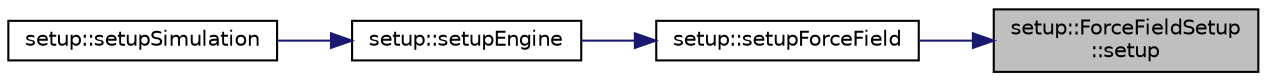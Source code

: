digraph "setup::ForceFieldSetup::setup"
{
 // LATEX_PDF_SIZE
  edge [fontname="Helvetica",fontsize="10",labelfontname="Helvetica",labelfontsize="10"];
  node [fontname="Helvetica",fontsize="10",shape=record];
  rankdir="RL";
  Node1 [label="setup::ForceFieldSetup\l::setup",height=0.2,width=0.4,color="black", fillcolor="grey75", style="filled", fontcolor="black",tooltip="setup force field"];
  Node1 -> Node2 [dir="back",color="midnightblue",fontsize="10",style="solid",fontname="Helvetica"];
  Node2 [label="setup::setupForceField",height=0.2,width=0.4,color="black", fillcolor="white", style="filled",URL="$namespacesetup.html#a935d2b6a37e60c00306bf5fdfbebc6b9",tooltip="wrapper to construct ForceFieldSetup object and setup the force field"];
  Node2 -> Node3 [dir="back",color="midnightblue",fontsize="10",style="solid",fontname="Helvetica"];
  Node3 [label="setup::setupEngine",height=0.2,width=0.4,color="black", fillcolor="white", style="filled",URL="$namespacesetup.html#aa83171046bbca205b3db6e0cd2dbc4e1",tooltip="setup the engine"];
  Node3 -> Node4 [dir="back",color="midnightblue",fontsize="10",style="solid",fontname="Helvetica"];
  Node4 [label="setup::setupSimulation",height=0.2,width=0.4,color="black", fillcolor="white", style="filled",URL="$namespacesetup.html#a1c000cdfa46aed7d8018017635915ae1",tooltip="setup the engine"];
}
